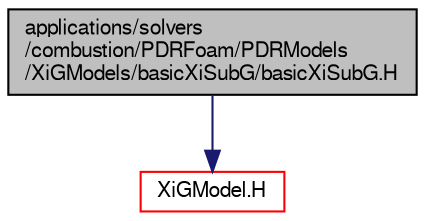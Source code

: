 digraph "applications/solvers/combustion/PDRFoam/PDRModels/XiGModels/basicXiSubG/basicXiSubG.H"
{
  bgcolor="transparent";
  edge [fontname="FreeSans",fontsize="10",labelfontname="FreeSans",labelfontsize="10"];
  node [fontname="FreeSans",fontsize="10",shape=record];
  Node1 [label="applications/solvers\l/combustion/PDRFoam/PDRModels\l/XiGModels/basicXiSubG/basicXiSubG.H",height=0.2,width=0.4,color="black", fillcolor="grey75", style="filled" fontcolor="black"];
  Node1 -> Node2 [color="midnightblue",fontsize="10",style="solid",fontname="FreeSans"];
  Node2 [label="XiGModel.H",height=0.2,width=0.4,color="red",URL="$a03010.html"];
}
